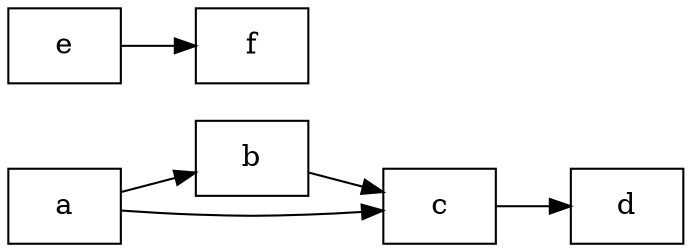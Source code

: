 digraph {

graph[dpi=100, rankdir=LR]
node[shape=box]
"a"[id="a", duration=2]
"b"[id="b", duration=1]
"c"[id="c", duration=3]
"d"[id="d", duration=3]
"e"[id="e", duration=1]
"f"[id="f", duration=1]

"c" -> "d"
"b" -> "c"
"a" -> "b"
"a" -> "c"
"e" -> "f"
}
